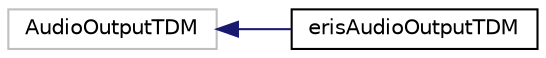 digraph "Graphical Class Hierarchy"
{
 // LATEX_PDF_SIZE
  edge [fontname="Helvetica",fontsize="10",labelfontname="Helvetica",labelfontsize="10"];
  node [fontname="Helvetica",fontsize="10",shape=record];
  rankdir="LR";
  Node197 [label="AudioOutputTDM",height=0.2,width=0.4,color="grey75", fillcolor="white", style="filled",tooltip=" "];
  Node197 -> Node0 [dir="back",color="midnightblue",fontsize="10",style="solid",fontname="Helvetica"];
  Node0 [label="erisAudioOutputTDM",height=0.2,width=0.4,color="black", fillcolor="white", style="filled",URL="$classeris_audio_output_t_d_m.html",tooltip=" "];
}
